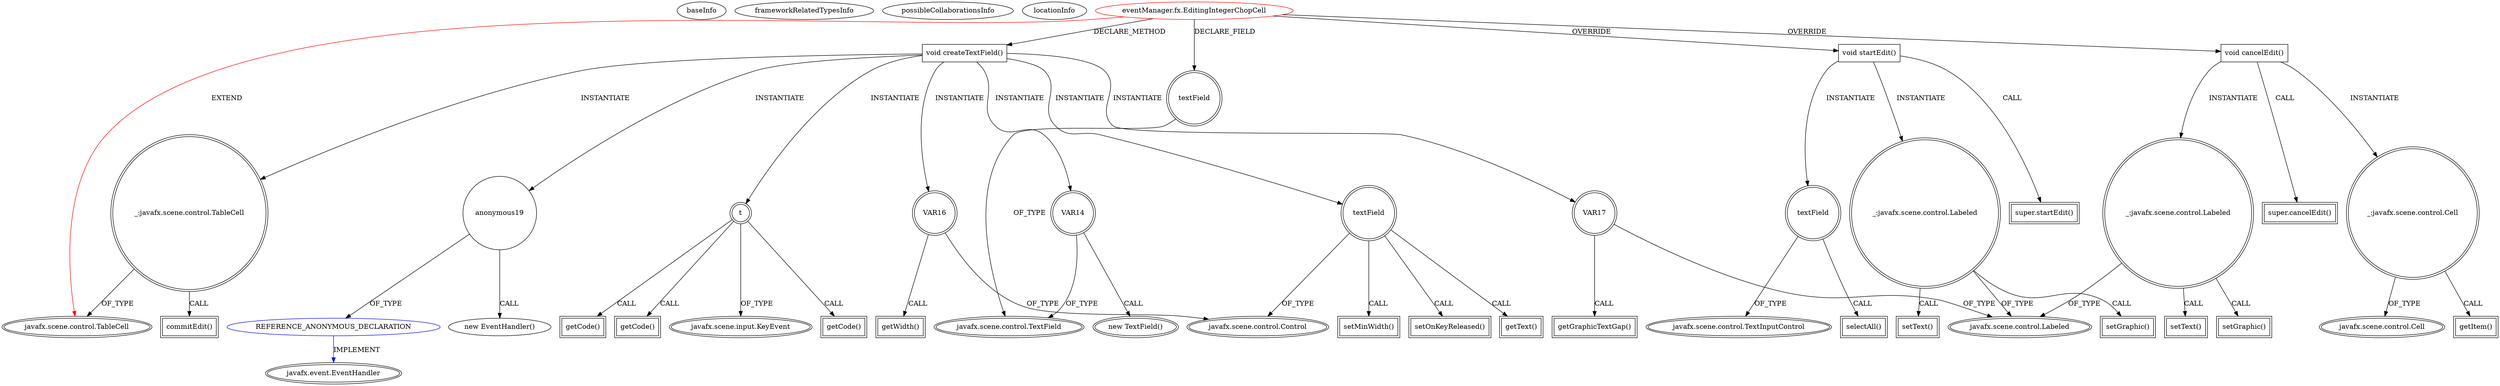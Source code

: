 digraph {
baseInfo[graphId=3039,category="extension_graph",isAnonymous=false,possibleRelation=true]
frameworkRelatedTypesInfo[0="javafx.scene.control.TableCell"]
possibleCollaborationsInfo[0="3039~CLIENT_METHOD_DECLARATION-INSTANTIATION-~javafx.scene.control.TableCell ~javafx.event.EventHandler ~false~true"]
locationInfo[projectName="hock323-eventManager",filePath="/hock323-eventManager/EventManager-master/src/eventManager/fx/EditingIntegerChopCell.java",contextSignature="EditingIntegerChopCell",graphId="3039"]
0[label="eventManager.fx.EditingIntegerChopCell",vertexType="ROOT_CLIENT_CLASS_DECLARATION",isFrameworkType=false,color=red]
1[label="javafx.scene.control.TableCell",vertexType="FRAMEWORK_CLASS_TYPE",isFrameworkType=true,peripheries=2]
2[label="textField",vertexType="FIELD_DECLARATION",isFrameworkType=true,peripheries=2,shape=circle]
3[label="javafx.scene.control.TextField",vertexType="FRAMEWORK_CLASS_TYPE",isFrameworkType=true,peripheries=2]
4[label="void startEdit()",vertexType="OVERRIDING_METHOD_DECLARATION",isFrameworkType=false,shape=box]
5[label="super.startEdit()",vertexType="SUPER_CALL",isFrameworkType=true,peripheries=2,shape=box]
6[label="_:javafx.scene.control.Labeled",vertexType="VARIABLE_EXPRESION",isFrameworkType=true,peripheries=2,shape=circle]
8[label="javafx.scene.control.Labeled",vertexType="FRAMEWORK_CLASS_TYPE",isFrameworkType=true,peripheries=2]
7[label="setText()",vertexType="INSIDE_CALL",isFrameworkType=true,peripheries=2,shape=box]
10[label="setGraphic()",vertexType="INSIDE_CALL",isFrameworkType=true,peripheries=2,shape=box]
11[label="textField",vertexType="VARIABLE_EXPRESION",isFrameworkType=true,peripheries=2,shape=circle]
13[label="javafx.scene.control.TextInputControl",vertexType="FRAMEWORK_CLASS_TYPE",isFrameworkType=true,peripheries=2]
12[label="selectAll()",vertexType="INSIDE_CALL",isFrameworkType=true,peripheries=2,shape=box]
14[label="void cancelEdit()",vertexType="OVERRIDING_METHOD_DECLARATION",isFrameworkType=false,shape=box]
15[label="super.cancelEdit()",vertexType="SUPER_CALL",isFrameworkType=true,peripheries=2,shape=box]
16[label="_:javafx.scene.control.Labeled",vertexType="VARIABLE_EXPRESION",isFrameworkType=true,peripheries=2,shape=circle]
17[label="setText()",vertexType="INSIDE_CALL",isFrameworkType=true,peripheries=2,shape=box]
19[label="_:javafx.scene.control.Cell",vertexType="VARIABLE_EXPRESION",isFrameworkType=true,peripheries=2,shape=circle]
21[label="javafx.scene.control.Cell",vertexType="FRAMEWORK_CLASS_TYPE",isFrameworkType=true,peripheries=2]
20[label="getItem()",vertexType="INSIDE_CALL",isFrameworkType=true,peripheries=2,shape=box]
23[label="setGraphic()",vertexType="INSIDE_CALL",isFrameworkType=true,peripheries=2,shape=box]
45[label="void createTextField()",vertexType="CLIENT_METHOD_DECLARATION",isFrameworkType=false,shape=box]
47[label="VAR14",vertexType="VARIABLE_EXPRESION",isFrameworkType=true,peripheries=2,shape=circle]
46[label="new TextField()",vertexType="CONSTRUCTOR_CALL",isFrameworkType=true,peripheries=2]
49[label="textField",vertexType="VARIABLE_EXPRESION",isFrameworkType=true,peripheries=2,shape=circle]
51[label="javafx.scene.control.Control",vertexType="FRAMEWORK_CLASS_TYPE",isFrameworkType=true,peripheries=2]
50[label="setMinWidth()",vertexType="INSIDE_CALL",isFrameworkType=true,peripheries=2,shape=box]
52[label="VAR16",vertexType="VARIABLE_EXPRESION",isFrameworkType=true,peripheries=2,shape=circle]
53[label="getWidth()",vertexType="INSIDE_CALL",isFrameworkType=true,peripheries=2,shape=box]
55[label="VAR17",vertexType="VARIABLE_EXPRESION",isFrameworkType=true,peripheries=2,shape=circle]
56[label="getGraphicTextGap()",vertexType="INSIDE_CALL",isFrameworkType=true,peripheries=2,shape=box]
59[label="setOnKeyReleased()",vertexType="INSIDE_CALL",isFrameworkType=true,peripheries=2,shape=box]
61[label="anonymous19",vertexType="VARIABLE_EXPRESION",isFrameworkType=false,shape=circle]
62[label="REFERENCE_ANONYMOUS_DECLARATION",vertexType="REFERENCE_ANONYMOUS_DECLARATION",isFrameworkType=false,color=blue]
63[label="javafx.event.EventHandler",vertexType="FRAMEWORK_INTERFACE_TYPE",isFrameworkType=true,peripheries=2]
60[label="new EventHandler()",vertexType="CONSTRUCTOR_CALL",isFrameworkType=false]
64[label="t",vertexType="VARIABLE_EXPRESION",isFrameworkType=true,peripheries=2,shape=circle]
66[label="javafx.scene.input.KeyEvent",vertexType="FRAMEWORK_CLASS_TYPE",isFrameworkType=true,peripheries=2]
65[label="getCode()",vertexType="INSIDE_CALL",isFrameworkType=true,peripheries=2,shape=box]
68[label="getCode()",vertexType="INSIDE_CALL",isFrameworkType=true,peripheries=2,shape=box]
69[label="_:javafx.scene.control.TableCell",vertexType="VARIABLE_EXPRESION",isFrameworkType=true,peripheries=2,shape=circle]
70[label="commitEdit()",vertexType="INSIDE_CALL",isFrameworkType=true,peripheries=2,shape=box]
73[label="getText()",vertexType="INSIDE_CALL",isFrameworkType=true,peripheries=2,shape=box]
75[label="getCode()",vertexType="INSIDE_CALL",isFrameworkType=true,peripheries=2,shape=box]
0->1[label="EXTEND",color=red]
0->2[label="DECLARE_FIELD"]
2->3[label="OF_TYPE"]
0->4[label="OVERRIDE"]
4->5[label="CALL"]
4->6[label="INSTANTIATE"]
6->8[label="OF_TYPE"]
6->7[label="CALL"]
6->10[label="CALL"]
4->11[label="INSTANTIATE"]
11->13[label="OF_TYPE"]
11->12[label="CALL"]
0->14[label="OVERRIDE"]
14->15[label="CALL"]
14->16[label="INSTANTIATE"]
16->8[label="OF_TYPE"]
16->17[label="CALL"]
14->19[label="INSTANTIATE"]
19->21[label="OF_TYPE"]
19->20[label="CALL"]
16->23[label="CALL"]
0->45[label="DECLARE_METHOD"]
45->47[label="INSTANTIATE"]
47->3[label="OF_TYPE"]
47->46[label="CALL"]
45->49[label="INSTANTIATE"]
49->51[label="OF_TYPE"]
49->50[label="CALL"]
45->52[label="INSTANTIATE"]
52->51[label="OF_TYPE"]
52->53[label="CALL"]
45->55[label="INSTANTIATE"]
55->8[label="OF_TYPE"]
55->56[label="CALL"]
49->59[label="CALL"]
45->61[label="INSTANTIATE"]
62->63[label="IMPLEMENT",color=blue]
61->62[label="OF_TYPE"]
61->60[label="CALL"]
45->64[label="INSTANTIATE"]
64->66[label="OF_TYPE"]
64->65[label="CALL"]
64->68[label="CALL"]
45->69[label="INSTANTIATE"]
69->1[label="OF_TYPE"]
69->70[label="CALL"]
49->73[label="CALL"]
64->75[label="CALL"]
}
